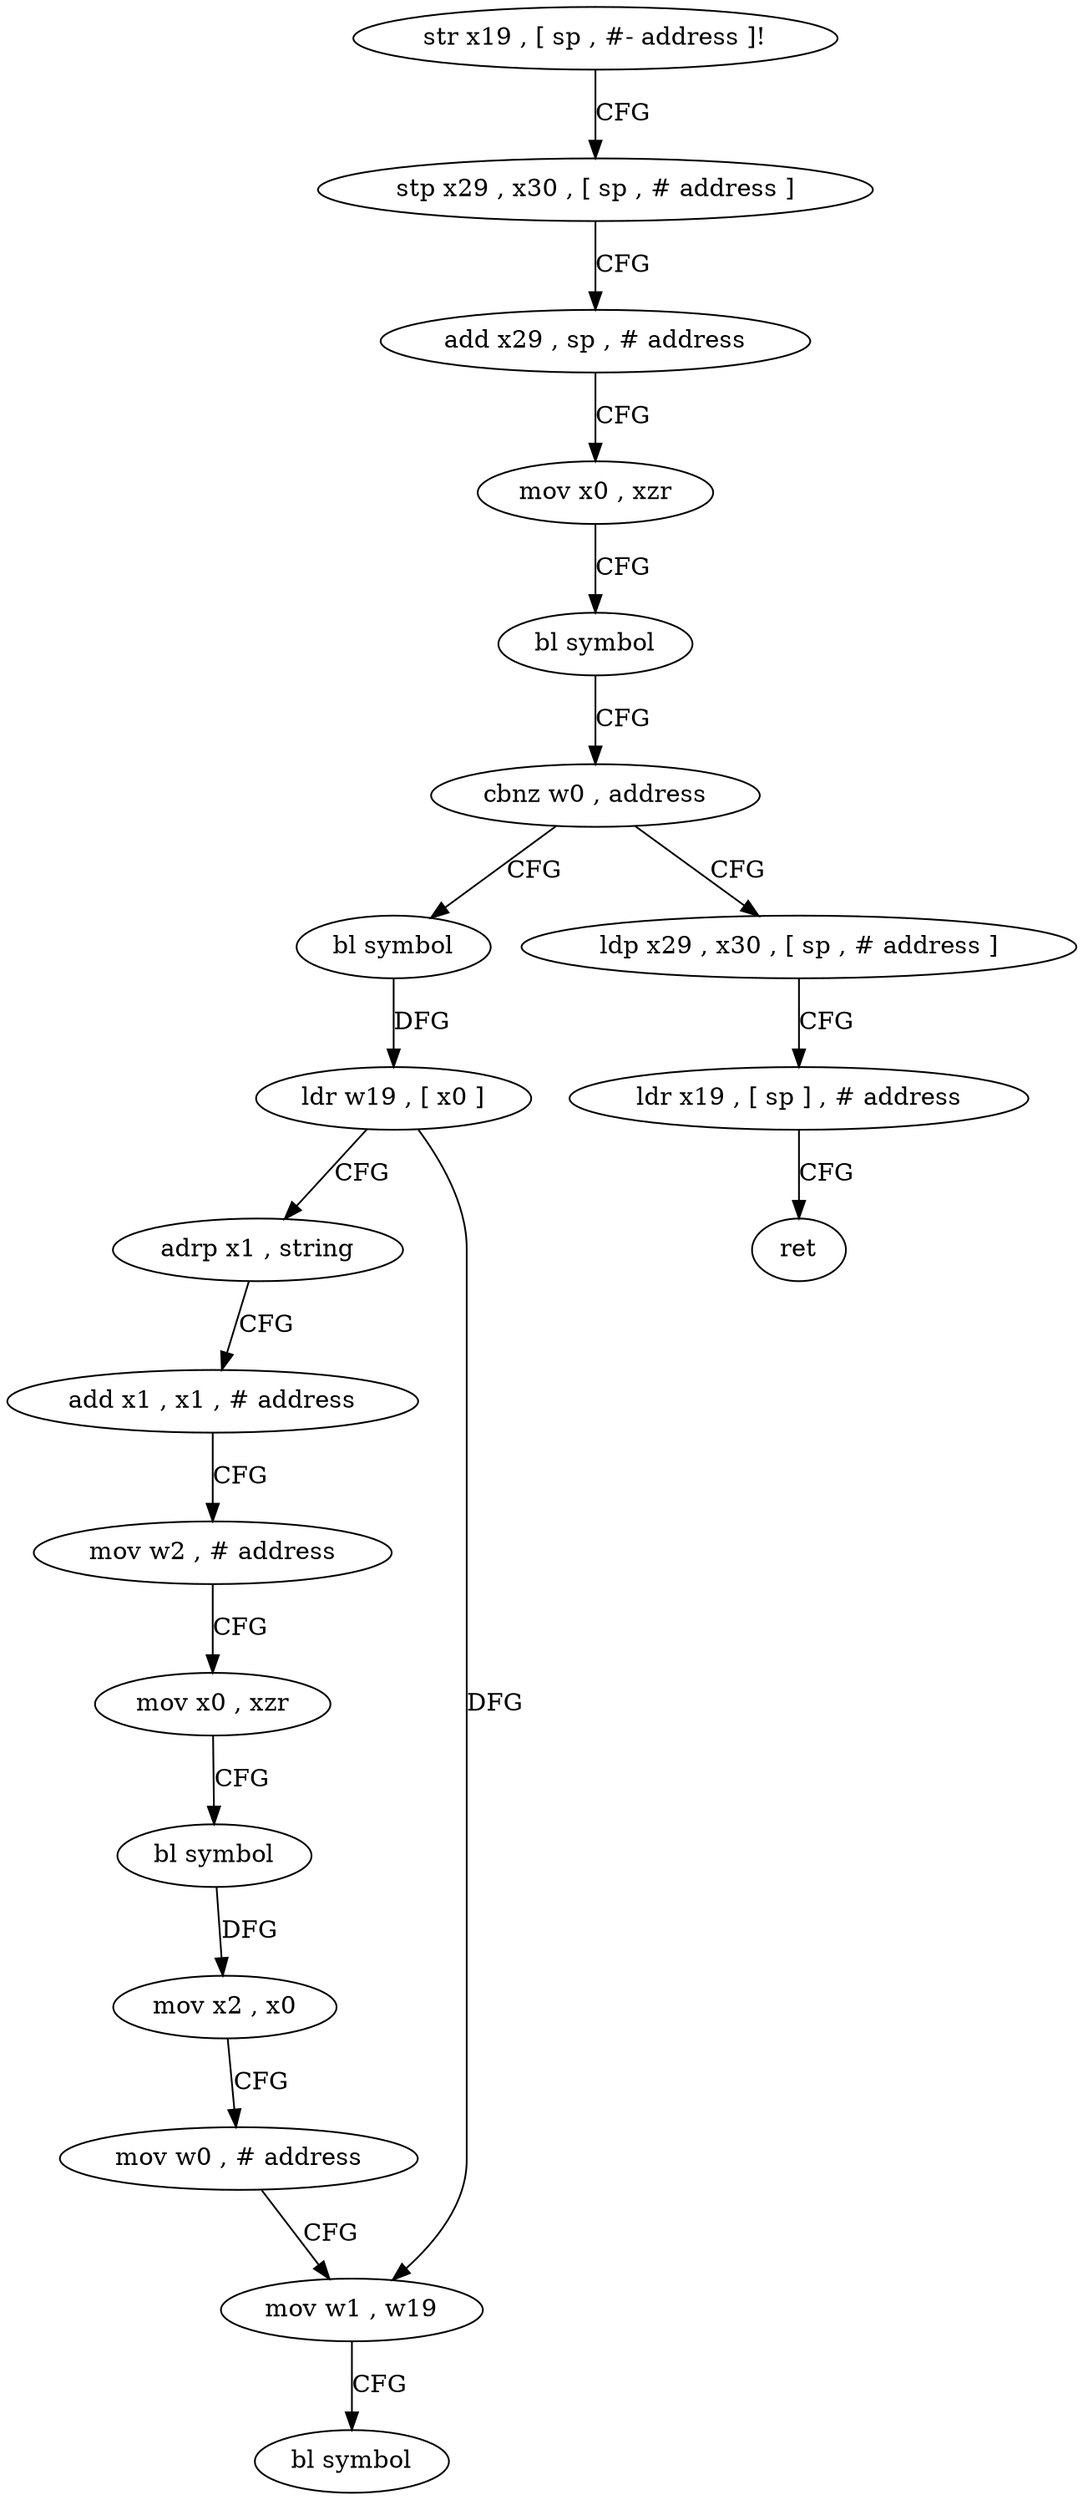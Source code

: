digraph "func" {
"4226080" [label = "str x19 , [ sp , #- address ]!" ]
"4226084" [label = "stp x29 , x30 , [ sp , # address ]" ]
"4226088" [label = "add x29 , sp , # address" ]
"4226092" [label = "mov x0 , xzr" ]
"4226096" [label = "bl symbol" ]
"4226100" [label = "cbnz w0 , address" ]
"4226116" [label = "bl symbol" ]
"4226104" [label = "ldp x29 , x30 , [ sp , # address ]" ]
"4226120" [label = "ldr w19 , [ x0 ]" ]
"4226124" [label = "adrp x1 , string" ]
"4226128" [label = "add x1 , x1 , # address" ]
"4226132" [label = "mov w2 , # address" ]
"4226136" [label = "mov x0 , xzr" ]
"4226140" [label = "bl symbol" ]
"4226144" [label = "mov x2 , x0" ]
"4226148" [label = "mov w0 , # address" ]
"4226152" [label = "mov w1 , w19" ]
"4226156" [label = "bl symbol" ]
"4226108" [label = "ldr x19 , [ sp ] , # address" ]
"4226112" [label = "ret" ]
"4226080" -> "4226084" [ label = "CFG" ]
"4226084" -> "4226088" [ label = "CFG" ]
"4226088" -> "4226092" [ label = "CFG" ]
"4226092" -> "4226096" [ label = "CFG" ]
"4226096" -> "4226100" [ label = "CFG" ]
"4226100" -> "4226116" [ label = "CFG" ]
"4226100" -> "4226104" [ label = "CFG" ]
"4226116" -> "4226120" [ label = "DFG" ]
"4226104" -> "4226108" [ label = "CFG" ]
"4226120" -> "4226124" [ label = "CFG" ]
"4226120" -> "4226152" [ label = "DFG" ]
"4226124" -> "4226128" [ label = "CFG" ]
"4226128" -> "4226132" [ label = "CFG" ]
"4226132" -> "4226136" [ label = "CFG" ]
"4226136" -> "4226140" [ label = "CFG" ]
"4226140" -> "4226144" [ label = "DFG" ]
"4226144" -> "4226148" [ label = "CFG" ]
"4226148" -> "4226152" [ label = "CFG" ]
"4226152" -> "4226156" [ label = "CFG" ]
"4226108" -> "4226112" [ label = "CFG" ]
}
